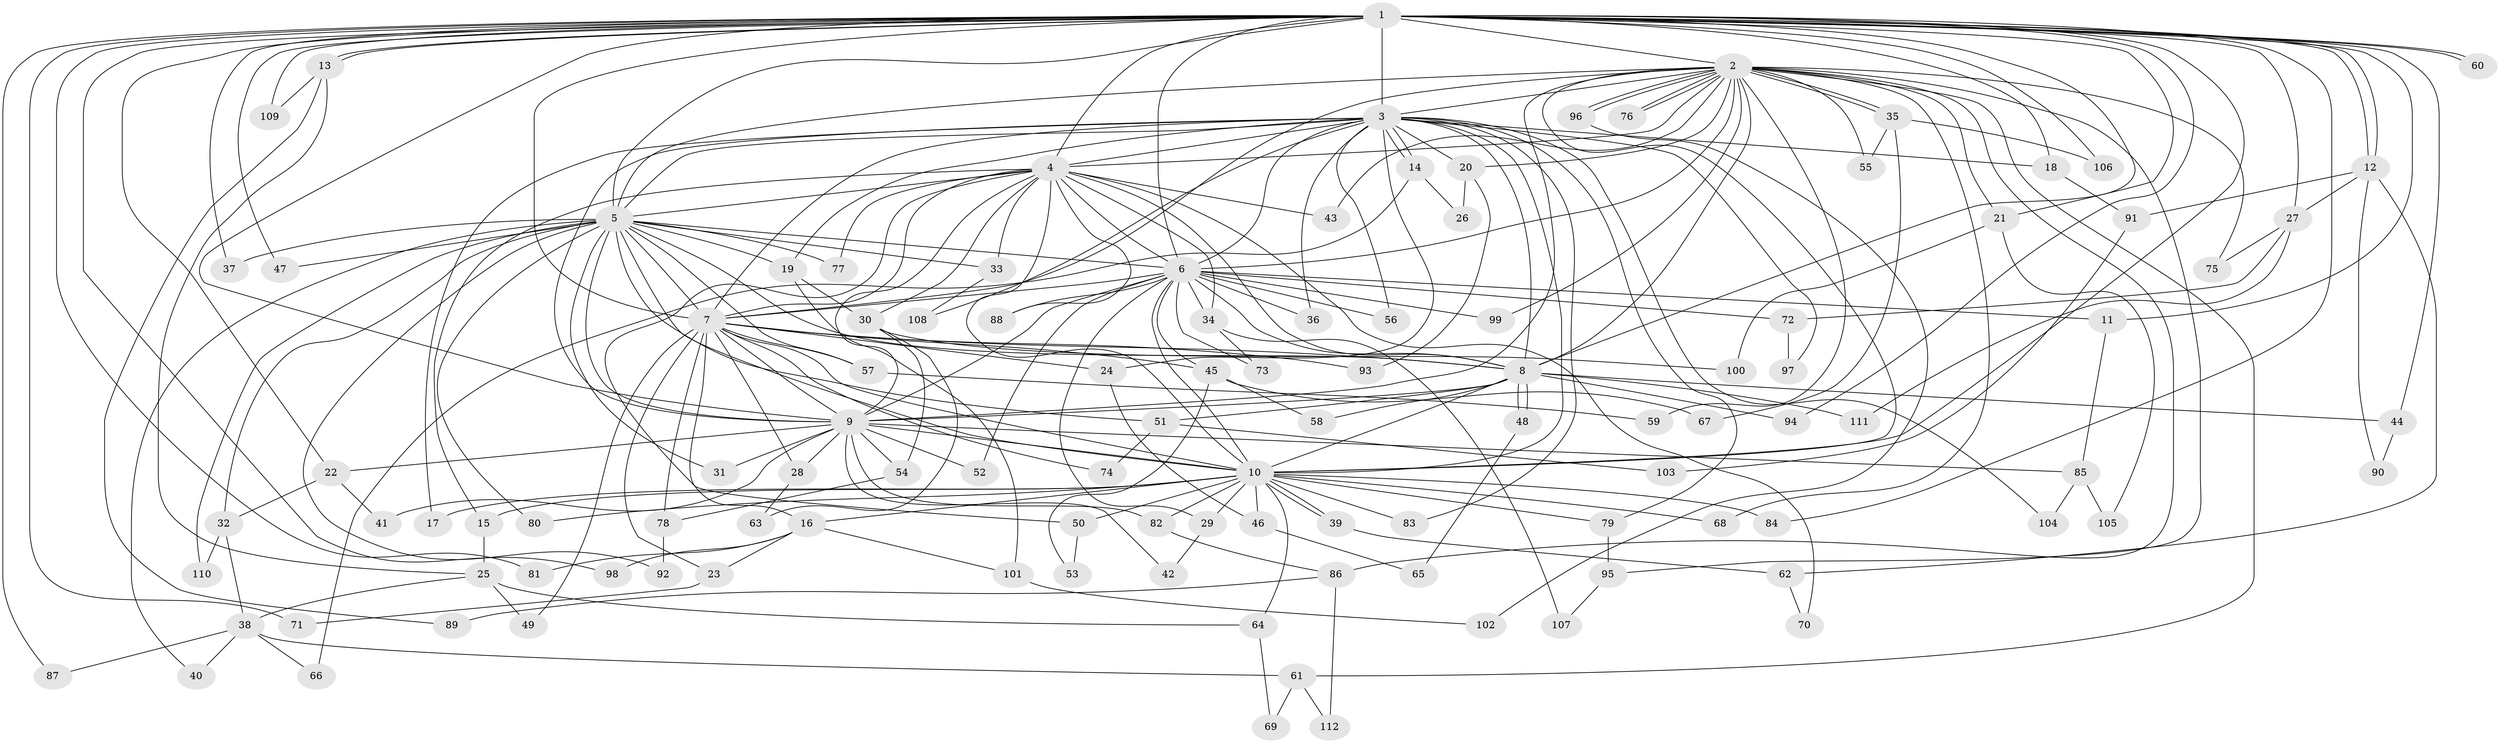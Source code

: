 // coarse degree distribution, {36: 0.012048192771084338, 20: 0.024096385542168676, 27: 0.012048192771084338, 17: 0.012048192771084338, 26: 0.012048192771084338, 12: 0.012048192771084338, 3: 0.2891566265060241, 7: 0.012048192771084338, 5: 0.04819277108433735, 4: 0.12048192771084337, 6: 0.012048192771084338, 2: 0.42168674698795183, 9: 0.012048192771084338}
// Generated by graph-tools (version 1.1) at 2025/41/03/06/25 10:41:38]
// undirected, 112 vertices, 249 edges
graph export_dot {
graph [start="1"]
  node [color=gray90,style=filled];
  1;
  2;
  3;
  4;
  5;
  6;
  7;
  8;
  9;
  10;
  11;
  12;
  13;
  14;
  15;
  16;
  17;
  18;
  19;
  20;
  21;
  22;
  23;
  24;
  25;
  26;
  27;
  28;
  29;
  30;
  31;
  32;
  33;
  34;
  35;
  36;
  37;
  38;
  39;
  40;
  41;
  42;
  43;
  44;
  45;
  46;
  47;
  48;
  49;
  50;
  51;
  52;
  53;
  54;
  55;
  56;
  57;
  58;
  59;
  60;
  61;
  62;
  63;
  64;
  65;
  66;
  67;
  68;
  69;
  70;
  71;
  72;
  73;
  74;
  75;
  76;
  77;
  78;
  79;
  80;
  81;
  82;
  83;
  84;
  85;
  86;
  87;
  88;
  89;
  90;
  91;
  92;
  93;
  94;
  95;
  96;
  97;
  98;
  99;
  100;
  101;
  102;
  103;
  104;
  105;
  106;
  107;
  108;
  109;
  110;
  111;
  112;
  1 -- 2;
  1 -- 3;
  1 -- 4;
  1 -- 5;
  1 -- 6;
  1 -- 7;
  1 -- 8;
  1 -- 9;
  1 -- 10;
  1 -- 11;
  1 -- 12;
  1 -- 12;
  1 -- 13;
  1 -- 13;
  1 -- 18;
  1 -- 21;
  1 -- 22;
  1 -- 27;
  1 -- 37;
  1 -- 44;
  1 -- 47;
  1 -- 60;
  1 -- 60;
  1 -- 71;
  1 -- 81;
  1 -- 84;
  1 -- 87;
  1 -- 94;
  1 -- 98;
  1 -- 106;
  1 -- 109;
  2 -- 3;
  2 -- 4;
  2 -- 5;
  2 -- 6;
  2 -- 7;
  2 -- 8;
  2 -- 9;
  2 -- 10;
  2 -- 20;
  2 -- 21;
  2 -- 35;
  2 -- 35;
  2 -- 43;
  2 -- 55;
  2 -- 59;
  2 -- 61;
  2 -- 68;
  2 -- 75;
  2 -- 76;
  2 -- 76;
  2 -- 86;
  2 -- 95;
  2 -- 96;
  2 -- 96;
  2 -- 99;
  3 -- 4;
  3 -- 5;
  3 -- 6;
  3 -- 7;
  3 -- 8;
  3 -- 9;
  3 -- 10;
  3 -- 14;
  3 -- 14;
  3 -- 17;
  3 -- 18;
  3 -- 19;
  3 -- 20;
  3 -- 24;
  3 -- 36;
  3 -- 56;
  3 -- 79;
  3 -- 83;
  3 -- 97;
  3 -- 104;
  3 -- 108;
  4 -- 5;
  4 -- 6;
  4 -- 7;
  4 -- 8;
  4 -- 9;
  4 -- 10;
  4 -- 15;
  4 -- 30;
  4 -- 33;
  4 -- 34;
  4 -- 43;
  4 -- 50;
  4 -- 70;
  4 -- 77;
  4 -- 88;
  5 -- 6;
  5 -- 7;
  5 -- 8;
  5 -- 9;
  5 -- 10;
  5 -- 19;
  5 -- 31;
  5 -- 32;
  5 -- 33;
  5 -- 37;
  5 -- 40;
  5 -- 47;
  5 -- 51;
  5 -- 57;
  5 -- 77;
  5 -- 80;
  5 -- 92;
  5 -- 110;
  6 -- 7;
  6 -- 8;
  6 -- 9;
  6 -- 10;
  6 -- 11;
  6 -- 29;
  6 -- 34;
  6 -- 36;
  6 -- 45;
  6 -- 52;
  6 -- 56;
  6 -- 72;
  6 -- 73;
  6 -- 88;
  6 -- 99;
  7 -- 8;
  7 -- 9;
  7 -- 10;
  7 -- 16;
  7 -- 23;
  7 -- 24;
  7 -- 28;
  7 -- 45;
  7 -- 49;
  7 -- 57;
  7 -- 74;
  7 -- 78;
  7 -- 93;
  8 -- 9;
  8 -- 10;
  8 -- 44;
  8 -- 48;
  8 -- 48;
  8 -- 51;
  8 -- 58;
  8 -- 94;
  8 -- 111;
  9 -- 10;
  9 -- 22;
  9 -- 28;
  9 -- 31;
  9 -- 41;
  9 -- 42;
  9 -- 52;
  9 -- 54;
  9 -- 82;
  9 -- 85;
  10 -- 15;
  10 -- 16;
  10 -- 17;
  10 -- 29;
  10 -- 39;
  10 -- 39;
  10 -- 46;
  10 -- 50;
  10 -- 64;
  10 -- 68;
  10 -- 79;
  10 -- 80;
  10 -- 82;
  10 -- 83;
  10 -- 84;
  11 -- 85;
  12 -- 27;
  12 -- 62;
  12 -- 90;
  12 -- 91;
  13 -- 25;
  13 -- 89;
  13 -- 109;
  14 -- 26;
  14 -- 66;
  15 -- 25;
  16 -- 23;
  16 -- 81;
  16 -- 98;
  16 -- 101;
  18 -- 91;
  19 -- 30;
  19 -- 101;
  20 -- 26;
  20 -- 93;
  21 -- 100;
  21 -- 105;
  22 -- 32;
  22 -- 41;
  23 -- 71;
  24 -- 46;
  25 -- 38;
  25 -- 49;
  25 -- 64;
  27 -- 72;
  27 -- 75;
  27 -- 111;
  28 -- 63;
  29 -- 42;
  30 -- 54;
  30 -- 63;
  30 -- 100;
  32 -- 38;
  32 -- 110;
  33 -- 108;
  34 -- 73;
  34 -- 107;
  35 -- 55;
  35 -- 67;
  35 -- 106;
  38 -- 40;
  38 -- 61;
  38 -- 66;
  38 -- 87;
  39 -- 62;
  44 -- 90;
  45 -- 53;
  45 -- 58;
  45 -- 67;
  46 -- 65;
  48 -- 65;
  50 -- 53;
  51 -- 74;
  51 -- 103;
  54 -- 78;
  57 -- 59;
  61 -- 69;
  61 -- 112;
  62 -- 70;
  64 -- 69;
  72 -- 97;
  78 -- 92;
  79 -- 95;
  82 -- 86;
  85 -- 104;
  85 -- 105;
  86 -- 89;
  86 -- 112;
  91 -- 103;
  95 -- 107;
  96 -- 102;
  101 -- 102;
}
